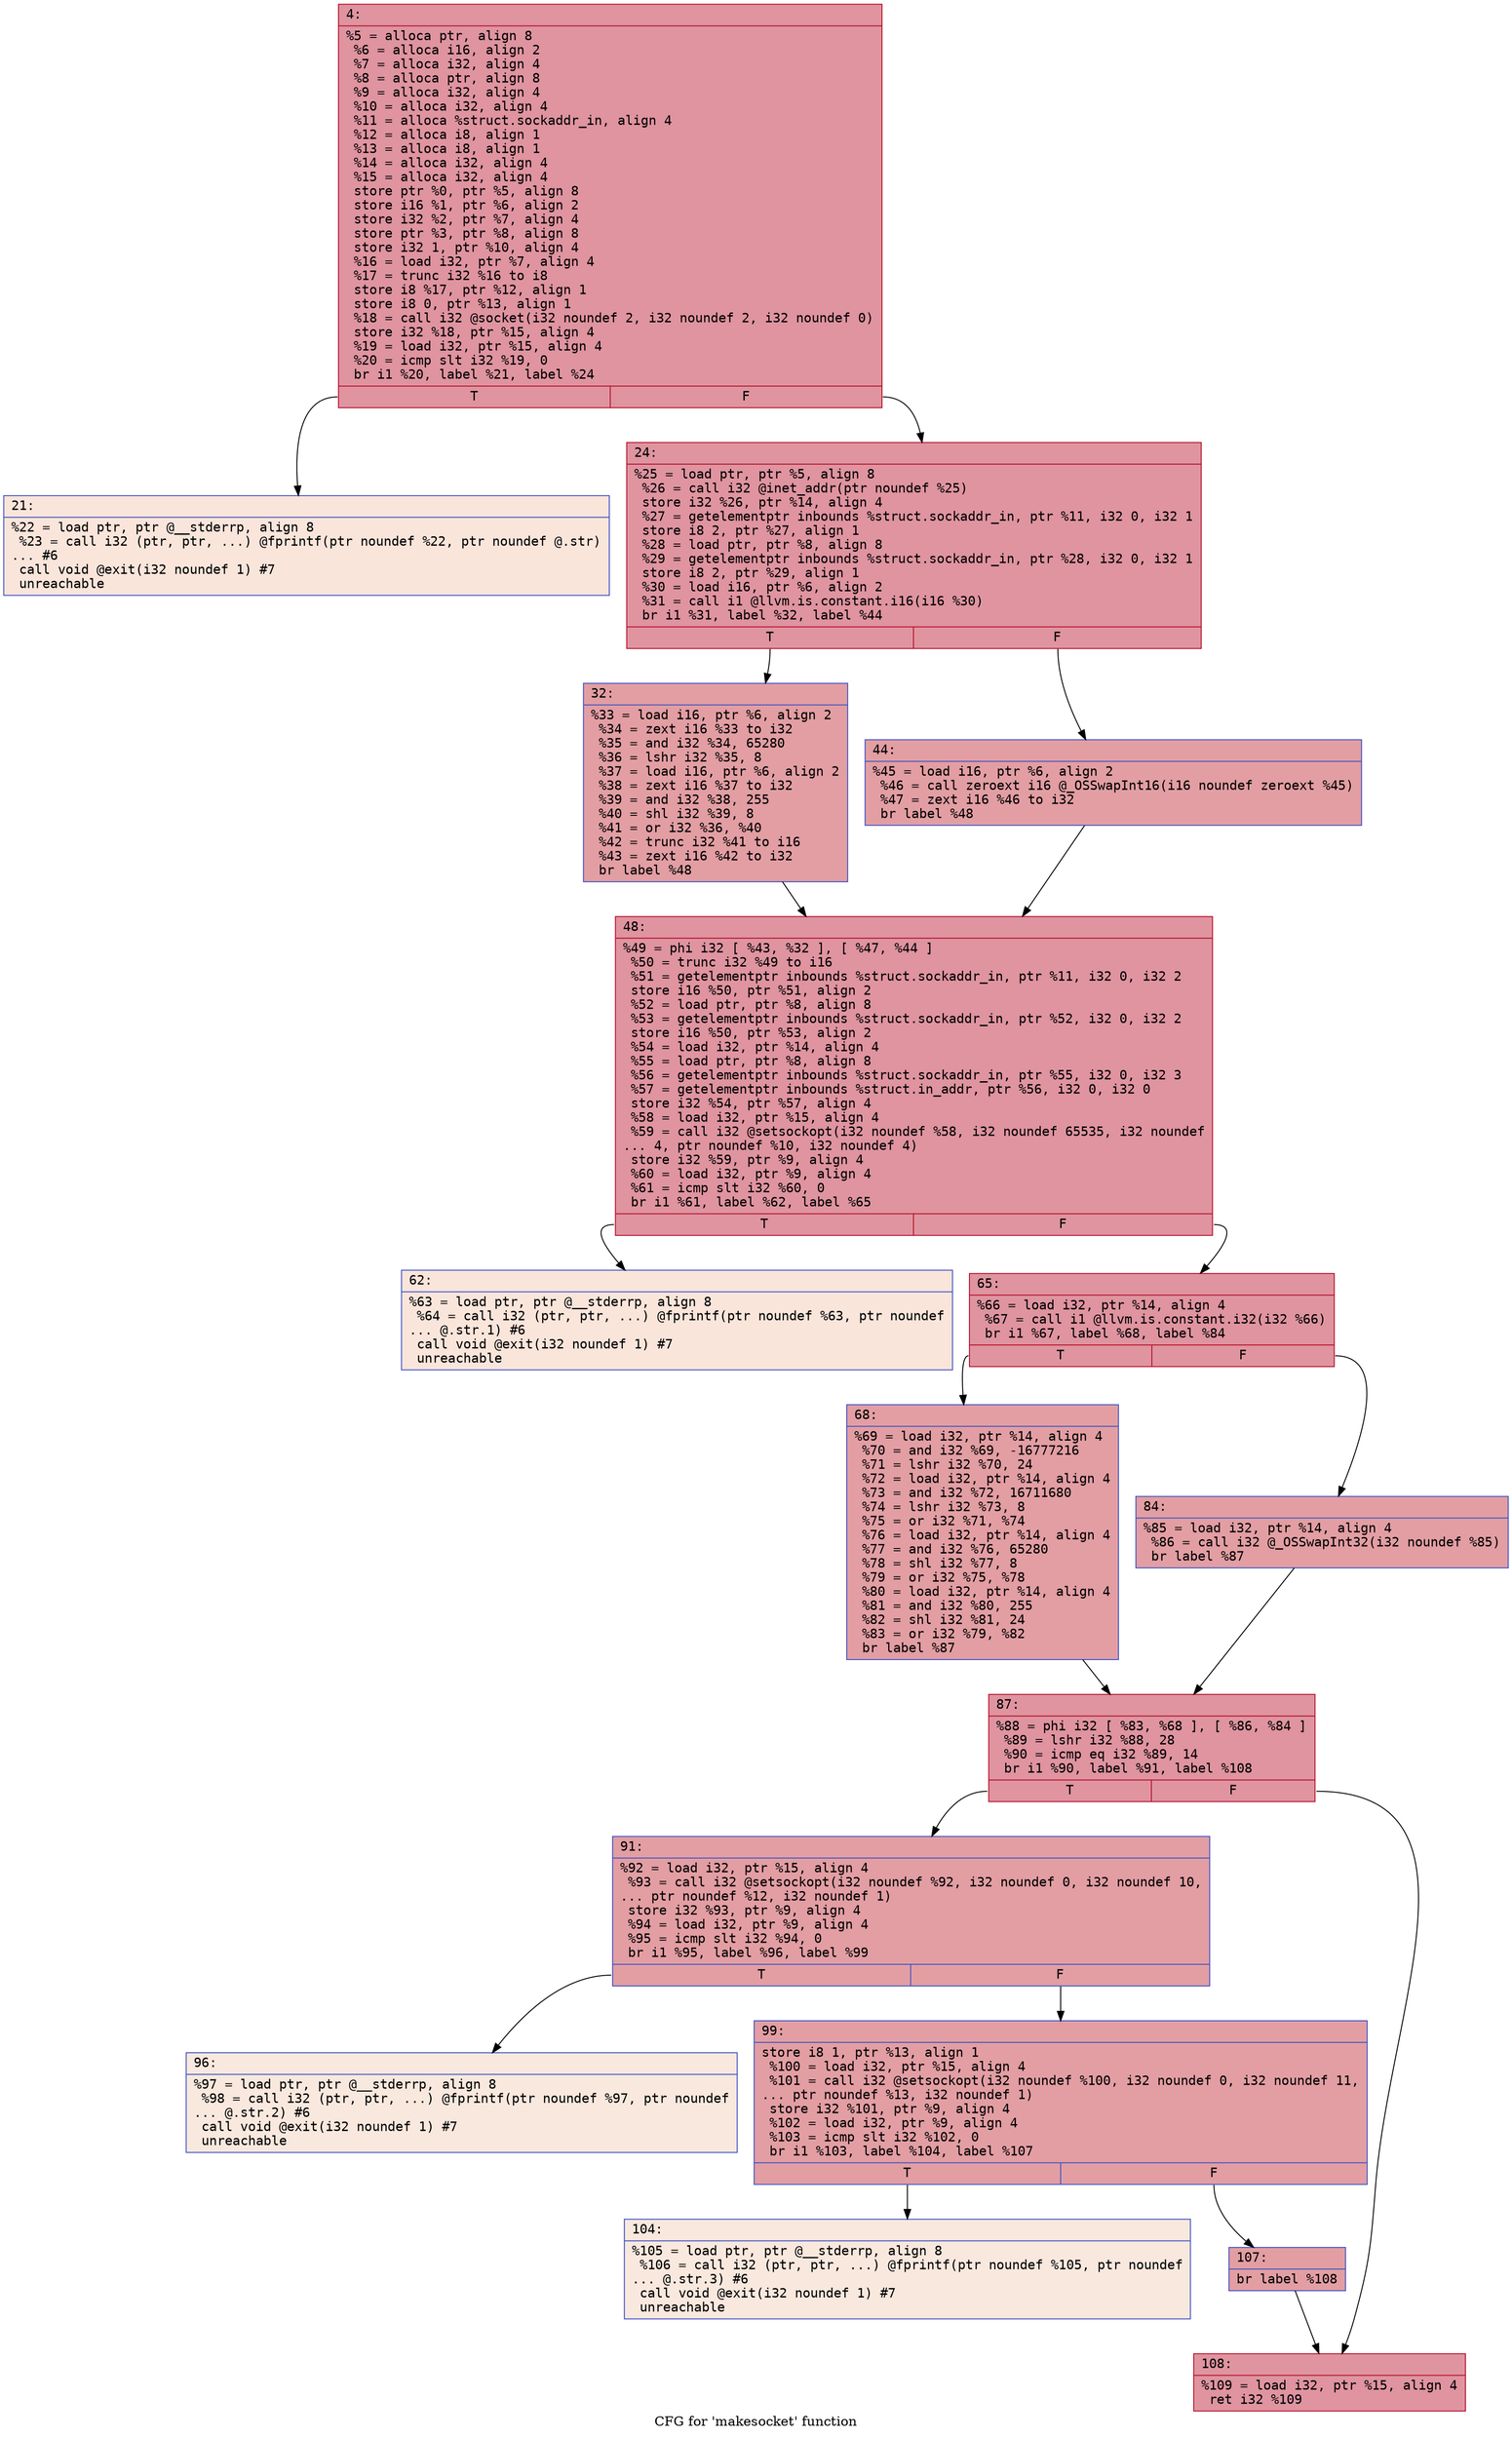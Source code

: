 digraph "CFG for 'makesocket' function" {
	label="CFG for 'makesocket' function";

	Node0x6000027365d0 [shape=record,color="#b70d28ff", style=filled, fillcolor="#b70d2870" fontname="Courier",label="{4:\l|  %5 = alloca ptr, align 8\l  %6 = alloca i16, align 2\l  %7 = alloca i32, align 4\l  %8 = alloca ptr, align 8\l  %9 = alloca i32, align 4\l  %10 = alloca i32, align 4\l  %11 = alloca %struct.sockaddr_in, align 4\l  %12 = alloca i8, align 1\l  %13 = alloca i8, align 1\l  %14 = alloca i32, align 4\l  %15 = alloca i32, align 4\l  store ptr %0, ptr %5, align 8\l  store i16 %1, ptr %6, align 2\l  store i32 %2, ptr %7, align 4\l  store ptr %3, ptr %8, align 8\l  store i32 1, ptr %10, align 4\l  %16 = load i32, ptr %7, align 4\l  %17 = trunc i32 %16 to i8\l  store i8 %17, ptr %12, align 1\l  store i8 0, ptr %13, align 1\l  %18 = call i32 @socket(i32 noundef 2, i32 noundef 2, i32 noundef 0)\l  store i32 %18, ptr %15, align 4\l  %19 = load i32, ptr %15, align 4\l  %20 = icmp slt i32 %19, 0\l  br i1 %20, label %21, label %24\l|{<s0>T|<s1>F}}"];
	Node0x6000027365d0:s0 -> Node0x600002736620[tooltip="4 -> 21\nProbability 0.00%" ];
	Node0x6000027365d0:s1 -> Node0x600002736670[tooltip="4 -> 24\nProbability 100.00%" ];
	Node0x600002736620 [shape=record,color="#3d50c3ff", style=filled, fillcolor="#f4c5ad70" fontname="Courier",label="{21:\l|  %22 = load ptr, ptr @__stderrp, align 8\l  %23 = call i32 (ptr, ptr, ...) @fprintf(ptr noundef %22, ptr noundef @.str)\l... #6\l  call void @exit(i32 noundef 1) #7\l  unreachable\l}"];
	Node0x600002736670 [shape=record,color="#b70d28ff", style=filled, fillcolor="#b70d2870" fontname="Courier",label="{24:\l|  %25 = load ptr, ptr %5, align 8\l  %26 = call i32 @inet_addr(ptr noundef %25)\l  store i32 %26, ptr %14, align 4\l  %27 = getelementptr inbounds %struct.sockaddr_in, ptr %11, i32 0, i32 1\l  store i8 2, ptr %27, align 1\l  %28 = load ptr, ptr %8, align 8\l  %29 = getelementptr inbounds %struct.sockaddr_in, ptr %28, i32 0, i32 1\l  store i8 2, ptr %29, align 1\l  %30 = load i16, ptr %6, align 2\l  %31 = call i1 @llvm.is.constant.i16(i16 %30)\l  br i1 %31, label %32, label %44\l|{<s0>T|<s1>F}}"];
	Node0x600002736670:s0 -> Node0x6000027366c0[tooltip="24 -> 32\nProbability 50.00%" ];
	Node0x600002736670:s1 -> Node0x600002736710[tooltip="24 -> 44\nProbability 50.00%" ];
	Node0x6000027366c0 [shape=record,color="#3d50c3ff", style=filled, fillcolor="#be242e70" fontname="Courier",label="{32:\l|  %33 = load i16, ptr %6, align 2\l  %34 = zext i16 %33 to i32\l  %35 = and i32 %34, 65280\l  %36 = lshr i32 %35, 8\l  %37 = load i16, ptr %6, align 2\l  %38 = zext i16 %37 to i32\l  %39 = and i32 %38, 255\l  %40 = shl i32 %39, 8\l  %41 = or i32 %36, %40\l  %42 = trunc i32 %41 to i16\l  %43 = zext i16 %42 to i32\l  br label %48\l}"];
	Node0x6000027366c0 -> Node0x600002736760[tooltip="32 -> 48\nProbability 100.00%" ];
	Node0x600002736710 [shape=record,color="#3d50c3ff", style=filled, fillcolor="#be242e70" fontname="Courier",label="{44:\l|  %45 = load i16, ptr %6, align 2\l  %46 = call zeroext i16 @_OSSwapInt16(i16 noundef zeroext %45)\l  %47 = zext i16 %46 to i32\l  br label %48\l}"];
	Node0x600002736710 -> Node0x600002736760[tooltip="44 -> 48\nProbability 100.00%" ];
	Node0x600002736760 [shape=record,color="#b70d28ff", style=filled, fillcolor="#b70d2870" fontname="Courier",label="{48:\l|  %49 = phi i32 [ %43, %32 ], [ %47, %44 ]\l  %50 = trunc i32 %49 to i16\l  %51 = getelementptr inbounds %struct.sockaddr_in, ptr %11, i32 0, i32 2\l  store i16 %50, ptr %51, align 2\l  %52 = load ptr, ptr %8, align 8\l  %53 = getelementptr inbounds %struct.sockaddr_in, ptr %52, i32 0, i32 2\l  store i16 %50, ptr %53, align 2\l  %54 = load i32, ptr %14, align 4\l  %55 = load ptr, ptr %8, align 8\l  %56 = getelementptr inbounds %struct.sockaddr_in, ptr %55, i32 0, i32 3\l  %57 = getelementptr inbounds %struct.in_addr, ptr %56, i32 0, i32 0\l  store i32 %54, ptr %57, align 4\l  %58 = load i32, ptr %15, align 4\l  %59 = call i32 @setsockopt(i32 noundef %58, i32 noundef 65535, i32 noundef\l... 4, ptr noundef %10, i32 noundef 4)\l  store i32 %59, ptr %9, align 4\l  %60 = load i32, ptr %9, align 4\l  %61 = icmp slt i32 %60, 0\l  br i1 %61, label %62, label %65\l|{<s0>T|<s1>F}}"];
	Node0x600002736760:s0 -> Node0x6000027367b0[tooltip="48 -> 62\nProbability 0.00%" ];
	Node0x600002736760:s1 -> Node0x600002736800[tooltip="48 -> 65\nProbability 100.00%" ];
	Node0x6000027367b0 [shape=record,color="#3d50c3ff", style=filled, fillcolor="#f4c5ad70" fontname="Courier",label="{62:\l|  %63 = load ptr, ptr @__stderrp, align 8\l  %64 = call i32 (ptr, ptr, ...) @fprintf(ptr noundef %63, ptr noundef\l... @.str.1) #6\l  call void @exit(i32 noundef 1) #7\l  unreachable\l}"];
	Node0x600002736800 [shape=record,color="#b70d28ff", style=filled, fillcolor="#b70d2870" fontname="Courier",label="{65:\l|  %66 = load i32, ptr %14, align 4\l  %67 = call i1 @llvm.is.constant.i32(i32 %66)\l  br i1 %67, label %68, label %84\l|{<s0>T|<s1>F}}"];
	Node0x600002736800:s0 -> Node0x600002736850[tooltip="65 -> 68\nProbability 50.00%" ];
	Node0x600002736800:s1 -> Node0x6000027368a0[tooltip="65 -> 84\nProbability 50.00%" ];
	Node0x600002736850 [shape=record,color="#3d50c3ff", style=filled, fillcolor="#be242e70" fontname="Courier",label="{68:\l|  %69 = load i32, ptr %14, align 4\l  %70 = and i32 %69, -16777216\l  %71 = lshr i32 %70, 24\l  %72 = load i32, ptr %14, align 4\l  %73 = and i32 %72, 16711680\l  %74 = lshr i32 %73, 8\l  %75 = or i32 %71, %74\l  %76 = load i32, ptr %14, align 4\l  %77 = and i32 %76, 65280\l  %78 = shl i32 %77, 8\l  %79 = or i32 %75, %78\l  %80 = load i32, ptr %14, align 4\l  %81 = and i32 %80, 255\l  %82 = shl i32 %81, 24\l  %83 = or i32 %79, %82\l  br label %87\l}"];
	Node0x600002736850 -> Node0x6000027368f0[tooltip="68 -> 87\nProbability 100.00%" ];
	Node0x6000027368a0 [shape=record,color="#3d50c3ff", style=filled, fillcolor="#be242e70" fontname="Courier",label="{84:\l|  %85 = load i32, ptr %14, align 4\l  %86 = call i32 @_OSSwapInt32(i32 noundef %85)\l  br label %87\l}"];
	Node0x6000027368a0 -> Node0x6000027368f0[tooltip="84 -> 87\nProbability 100.00%" ];
	Node0x6000027368f0 [shape=record,color="#b70d28ff", style=filled, fillcolor="#b70d2870" fontname="Courier",label="{87:\l|  %88 = phi i32 [ %83, %68 ], [ %86, %84 ]\l  %89 = lshr i32 %88, 28\l  %90 = icmp eq i32 %89, 14\l  br i1 %90, label %91, label %108\l|{<s0>T|<s1>F}}"];
	Node0x6000027368f0:s0 -> Node0x600002736940[tooltip="87 -> 91\nProbability 50.00%" ];
	Node0x6000027368f0:s1 -> Node0x600002736ad0[tooltip="87 -> 108\nProbability 50.00%" ];
	Node0x600002736940 [shape=record,color="#3d50c3ff", style=filled, fillcolor="#be242e70" fontname="Courier",label="{91:\l|  %92 = load i32, ptr %15, align 4\l  %93 = call i32 @setsockopt(i32 noundef %92, i32 noundef 0, i32 noundef 10,\l... ptr noundef %12, i32 noundef 1)\l  store i32 %93, ptr %9, align 4\l  %94 = load i32, ptr %9, align 4\l  %95 = icmp slt i32 %94, 0\l  br i1 %95, label %96, label %99\l|{<s0>T|<s1>F}}"];
	Node0x600002736940:s0 -> Node0x600002736990[tooltip="91 -> 96\nProbability 0.00%" ];
	Node0x600002736940:s1 -> Node0x6000027369e0[tooltip="91 -> 99\nProbability 100.00%" ];
	Node0x600002736990 [shape=record,color="#3d50c3ff", style=filled, fillcolor="#f2cab570" fontname="Courier",label="{96:\l|  %97 = load ptr, ptr @__stderrp, align 8\l  %98 = call i32 (ptr, ptr, ...) @fprintf(ptr noundef %97, ptr noundef\l... @.str.2) #6\l  call void @exit(i32 noundef 1) #7\l  unreachable\l}"];
	Node0x6000027369e0 [shape=record,color="#3d50c3ff", style=filled, fillcolor="#be242e70" fontname="Courier",label="{99:\l|  store i8 1, ptr %13, align 1\l  %100 = load i32, ptr %15, align 4\l  %101 = call i32 @setsockopt(i32 noundef %100, i32 noundef 0, i32 noundef 11,\l... ptr noundef %13, i32 noundef 1)\l  store i32 %101, ptr %9, align 4\l  %102 = load i32, ptr %9, align 4\l  %103 = icmp slt i32 %102, 0\l  br i1 %103, label %104, label %107\l|{<s0>T|<s1>F}}"];
	Node0x6000027369e0:s0 -> Node0x600002736a30[tooltip="99 -> 104\nProbability 0.00%" ];
	Node0x6000027369e0:s1 -> Node0x600002736a80[tooltip="99 -> 107\nProbability 100.00%" ];
	Node0x600002736a30 [shape=record,color="#3d50c3ff", style=filled, fillcolor="#f2cab570" fontname="Courier",label="{104:\l|  %105 = load ptr, ptr @__stderrp, align 8\l  %106 = call i32 (ptr, ptr, ...) @fprintf(ptr noundef %105, ptr noundef\l... @.str.3) #6\l  call void @exit(i32 noundef 1) #7\l  unreachable\l}"];
	Node0x600002736a80 [shape=record,color="#3d50c3ff", style=filled, fillcolor="#be242e70" fontname="Courier",label="{107:\l|  br label %108\l}"];
	Node0x600002736a80 -> Node0x600002736ad0[tooltip="107 -> 108\nProbability 100.00%" ];
	Node0x600002736ad0 [shape=record,color="#b70d28ff", style=filled, fillcolor="#b70d2870" fontname="Courier",label="{108:\l|  %109 = load i32, ptr %15, align 4\l  ret i32 %109\l}"];
}
